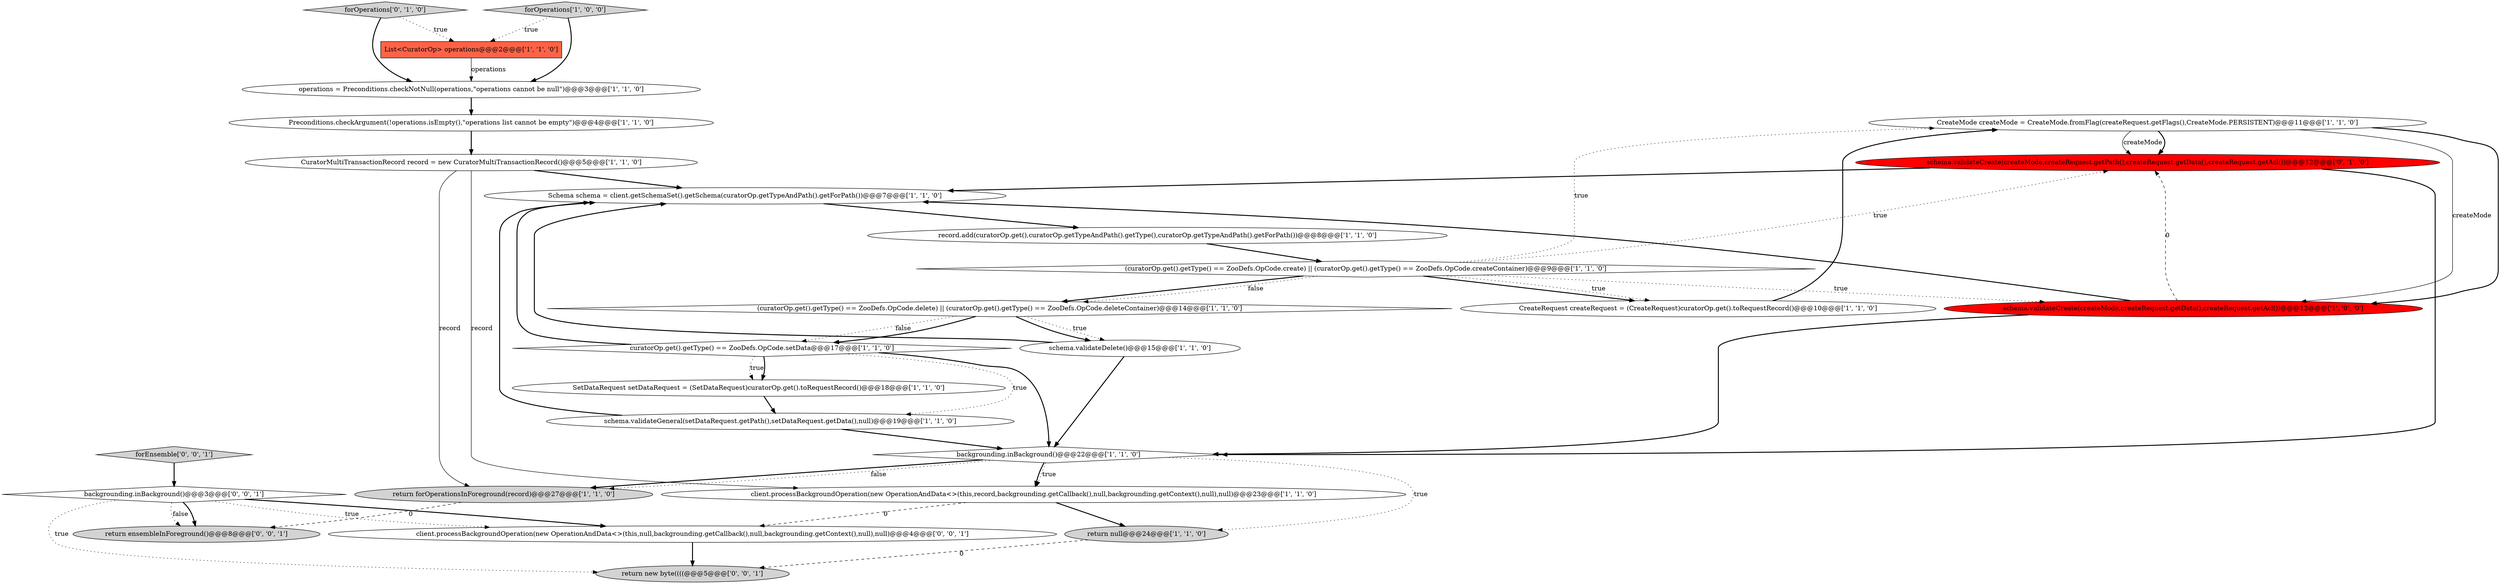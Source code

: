 digraph {
12 [style = filled, label = "CreateMode createMode = CreateMode.fromFlag(createRequest.getFlags(),CreateMode.PERSISTENT)@@@11@@@['1', '1', '0']", fillcolor = white, shape = ellipse image = "AAA0AAABBB1BBB"];
20 [style = filled, label = "schema.validateCreate(createMode,createRequest.getPath(),createRequest.getData(),createRequest.getAcl())@@@12@@@['0', '1', '0']", fillcolor = red, shape = ellipse image = "AAA1AAABBB2BBB"];
23 [style = filled, label = "forEnsemble['0', '0', '1']", fillcolor = lightgray, shape = diamond image = "AAA0AAABBB3BBB"];
14 [style = filled, label = "client.processBackgroundOperation(new OperationAndData<>(this,record,backgrounding.getCallback(),null,backgrounding.getContext(),null),null)@@@23@@@['1', '1', '0']", fillcolor = white, shape = ellipse image = "AAA0AAABBB1BBB"];
24 [style = filled, label = "return new byte((((@@@5@@@['0', '0', '1']", fillcolor = lightgray, shape = ellipse image = "AAA0AAABBB3BBB"];
16 [style = filled, label = "(curatorOp.get().getType() == ZooDefs.OpCode.delete) || (curatorOp.get().getType() == ZooDefs.OpCode.deleteContainer)@@@14@@@['1', '1', '0']", fillcolor = white, shape = diamond image = "AAA0AAABBB1BBB"];
17 [style = filled, label = "CuratorMultiTransactionRecord record = new CuratorMultiTransactionRecord()@@@5@@@['1', '1', '0']", fillcolor = white, shape = ellipse image = "AAA0AAABBB1BBB"];
11 [style = filled, label = "return null@@@24@@@['1', '1', '0']", fillcolor = lightgray, shape = ellipse image = "AAA0AAABBB1BBB"];
6 [style = filled, label = "List<CuratorOp> operations@@@2@@@['1', '1', '0']", fillcolor = tomato, shape = box image = "AAA0AAABBB1BBB"];
25 [style = filled, label = "client.processBackgroundOperation(new OperationAndData<>(this,null,backgrounding.getCallback(),null,backgrounding.getContext(),null),null)@@@4@@@['0', '0', '1']", fillcolor = white, shape = ellipse image = "AAA0AAABBB3BBB"];
1 [style = filled, label = "backgrounding.inBackground()@@@22@@@['1', '1', '0']", fillcolor = white, shape = diamond image = "AAA0AAABBB1BBB"];
15 [style = filled, label = "return forOperationsInForeground(record)@@@27@@@['1', '1', '0']", fillcolor = lightgray, shape = ellipse image = "AAA0AAABBB1BBB"];
22 [style = filled, label = "backgrounding.inBackground()@@@3@@@['0', '0', '1']", fillcolor = white, shape = diamond image = "AAA0AAABBB3BBB"];
21 [style = filled, label = "forOperations['0', '1', '0']", fillcolor = lightgray, shape = diamond image = "AAA0AAABBB2BBB"];
8 [style = filled, label = "Schema schema = client.getSchemaSet().getSchema(curatorOp.getTypeAndPath().getForPath())@@@7@@@['1', '1', '0']", fillcolor = white, shape = ellipse image = "AAA0AAABBB1BBB"];
0 [style = filled, label = "CreateRequest createRequest = (CreateRequest)curatorOp.get().toRequestRecord()@@@10@@@['1', '1', '0']", fillcolor = white, shape = ellipse image = "AAA0AAABBB1BBB"];
3 [style = filled, label = "(curatorOp.get().getType() == ZooDefs.OpCode.create) || (curatorOp.get().getType() == ZooDefs.OpCode.createContainer)@@@9@@@['1', '1', '0']", fillcolor = white, shape = diamond image = "AAA0AAABBB1BBB"];
26 [style = filled, label = "return ensembleInForeground()@@@8@@@['0', '0', '1']", fillcolor = lightgray, shape = ellipse image = "AAA0AAABBB3BBB"];
7 [style = filled, label = "Preconditions.checkArgument(!operations.isEmpty(),\"operations list cannot be empty\")@@@4@@@['1', '1', '0']", fillcolor = white, shape = ellipse image = "AAA0AAABBB1BBB"];
10 [style = filled, label = "curatorOp.get().getType() == ZooDefs.OpCode.setData@@@17@@@['1', '1', '0']", fillcolor = white, shape = diamond image = "AAA0AAABBB1BBB"];
19 [style = filled, label = "schema.validateCreate(createMode,createRequest.getData(),createRequest.getAcl())@@@12@@@['1', '0', '0']", fillcolor = red, shape = ellipse image = "AAA1AAABBB1BBB"];
9 [style = filled, label = "record.add(curatorOp.get(),curatorOp.getTypeAndPath().getType(),curatorOp.getTypeAndPath().getForPath())@@@8@@@['1', '1', '0']", fillcolor = white, shape = ellipse image = "AAA0AAABBB1BBB"];
5 [style = filled, label = "SetDataRequest setDataRequest = (SetDataRequest)curatorOp.get().toRequestRecord()@@@18@@@['1', '1', '0']", fillcolor = white, shape = ellipse image = "AAA0AAABBB1BBB"];
13 [style = filled, label = "forOperations['1', '0', '0']", fillcolor = lightgray, shape = diamond image = "AAA0AAABBB1BBB"];
2 [style = filled, label = "schema.validateDelete()@@@15@@@['1', '1', '0']", fillcolor = white, shape = ellipse image = "AAA0AAABBB1BBB"];
4 [style = filled, label = "schema.validateGeneral(setDataRequest.getPath(),setDataRequest.getData(),null)@@@19@@@['1', '1', '0']", fillcolor = white, shape = ellipse image = "AAA0AAABBB1BBB"];
18 [style = filled, label = "operations = Preconditions.checkNotNull(operations,\"operations cannot be null\")@@@3@@@['1', '1', '0']", fillcolor = white, shape = ellipse image = "AAA0AAABBB1BBB"];
16->10 [style = dotted, label="false"];
17->8 [style = bold, label=""];
22->26 [style = bold, label=""];
22->25 [style = bold, label=""];
13->6 [style = dotted, label="true"];
7->17 [style = bold, label=""];
16->2 [style = dotted, label="true"];
16->10 [style = bold, label=""];
14->25 [style = dashed, label="0"];
2->1 [style = bold, label=""];
1->15 [style = bold, label=""];
0->12 [style = bold, label=""];
1->11 [style = dotted, label="true"];
22->25 [style = dotted, label="true"];
19->20 [style = dashed, label="0"];
12->20 [style = bold, label=""];
22->26 [style = dotted, label="false"];
1->14 [style = dotted, label="true"];
20->1 [style = bold, label=""];
3->16 [style = bold, label=""];
16->2 [style = bold, label=""];
1->15 [style = dotted, label="false"];
22->24 [style = dotted, label="true"];
10->5 [style = dotted, label="true"];
21->18 [style = bold, label=""];
19->8 [style = bold, label=""];
3->0 [style = bold, label=""];
12->20 [style = solid, label="createMode"];
25->24 [style = bold, label=""];
19->1 [style = bold, label=""];
20->8 [style = bold, label=""];
3->19 [style = dotted, label="true"];
23->22 [style = bold, label=""];
10->5 [style = bold, label=""];
10->8 [style = bold, label=""];
17->14 [style = solid, label="record"];
3->12 [style = dotted, label="true"];
5->4 [style = bold, label=""];
11->24 [style = dashed, label="0"];
8->9 [style = bold, label=""];
3->0 [style = dotted, label="true"];
15->26 [style = dashed, label="0"];
9->3 [style = bold, label=""];
4->8 [style = bold, label=""];
1->14 [style = bold, label=""];
4->1 [style = bold, label=""];
17->15 [style = solid, label="record"];
10->4 [style = dotted, label="true"];
18->7 [style = bold, label=""];
12->19 [style = bold, label=""];
10->1 [style = bold, label=""];
12->19 [style = solid, label="createMode"];
14->11 [style = bold, label=""];
3->16 [style = dotted, label="false"];
6->18 [style = solid, label="operations"];
13->18 [style = bold, label=""];
2->8 [style = bold, label=""];
3->20 [style = dotted, label="true"];
21->6 [style = dotted, label="true"];
}
